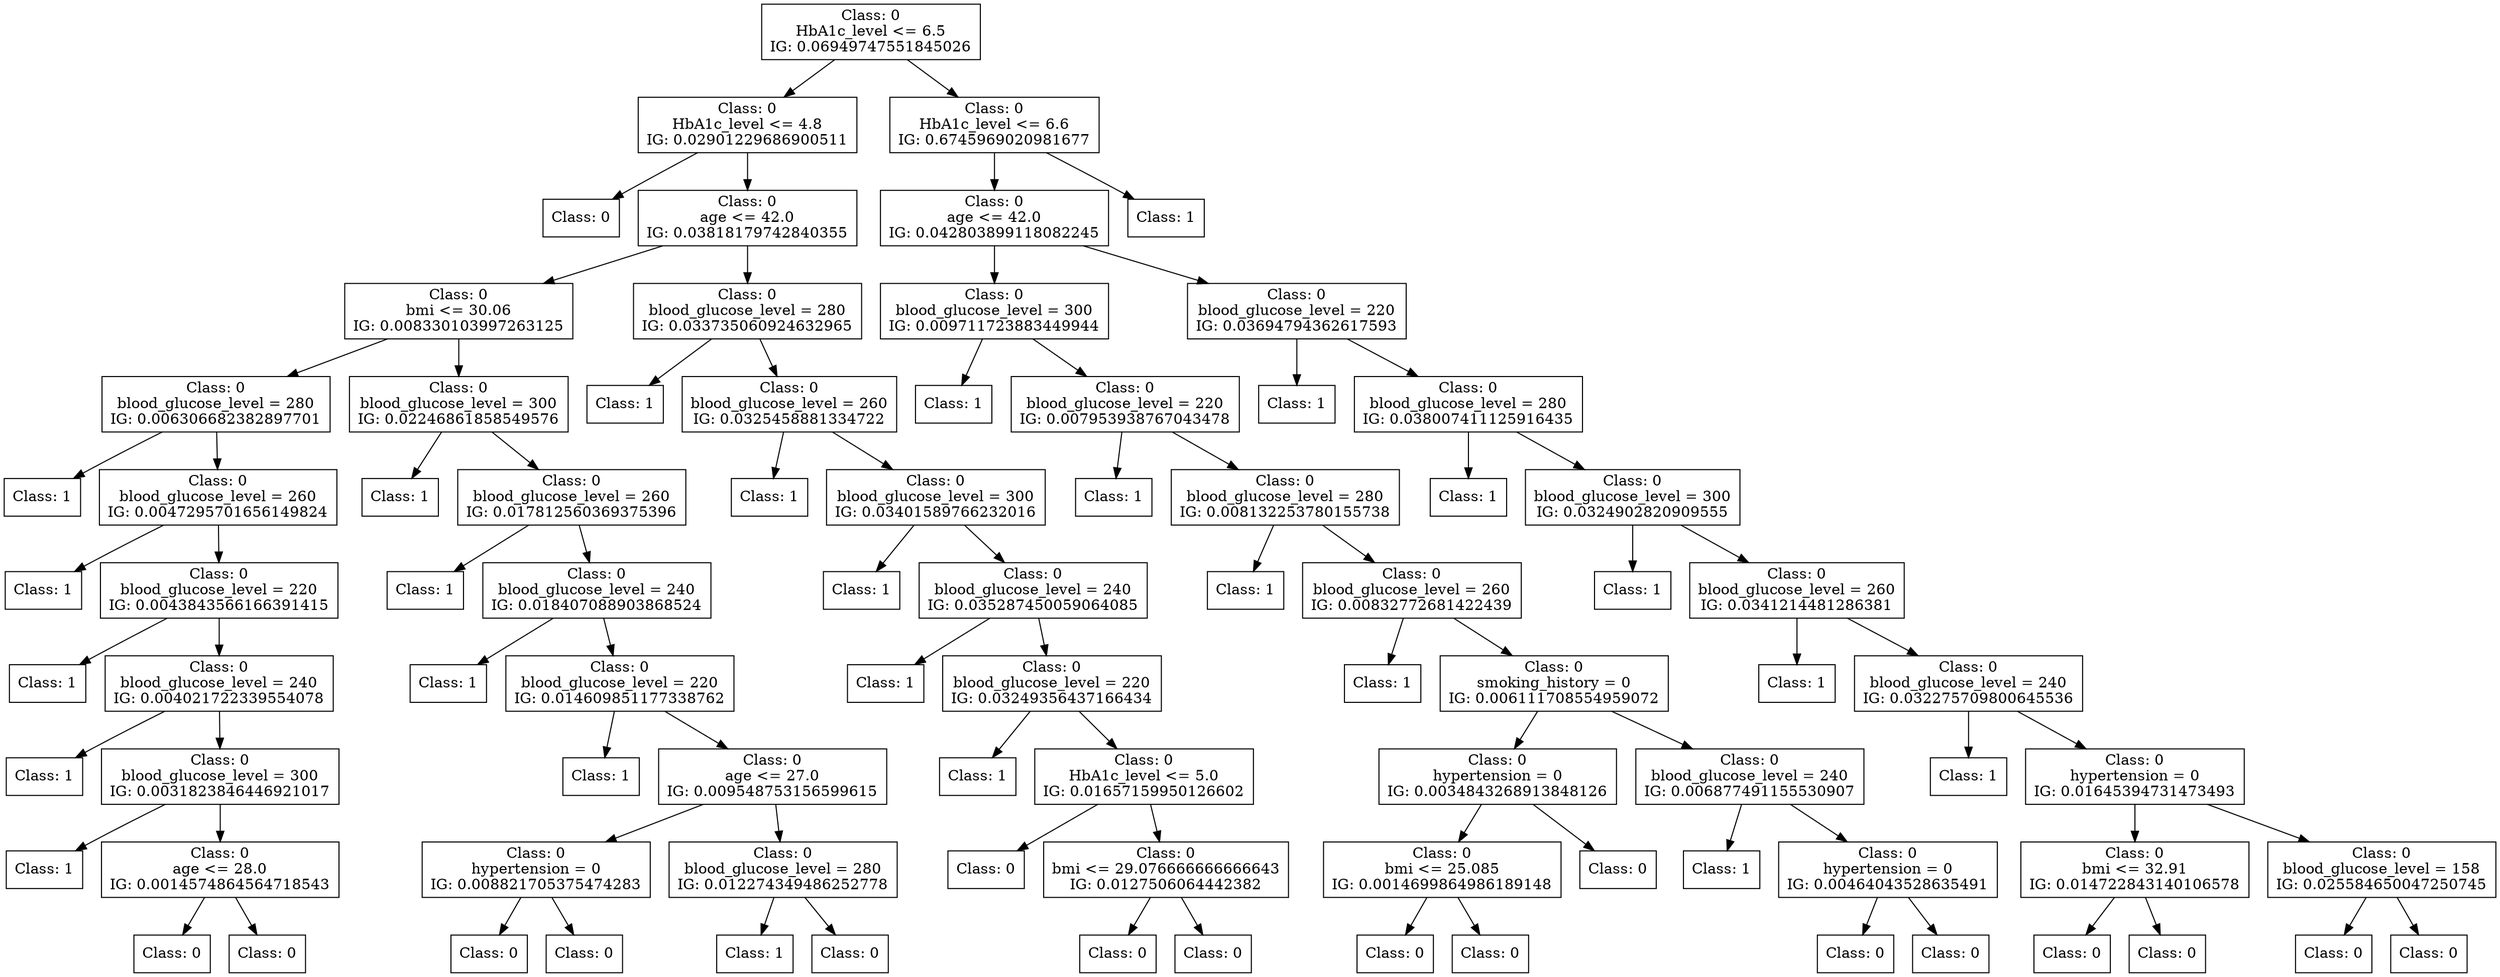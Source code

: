 digraph DecisionTree {
	rankdir=TD;
	node [shape=box];
	139777364918624 [label="Class: 0
HbA1c_level <= 6.5
IG: 0.06949747551845026"];
	139777365030560 [label="Class: 0
HbA1c_level <= 4.8
IG: 0.02901229686900511"];
	139777364918624 -> 139777365030560;
	139777365026240 [label="Class: 0
"];
	139777365030560 -> 139777365026240;
	139777365030512 [label="Class: 0
age <= 42.0
IG: 0.03818179742840355"];
	139777365030560 -> 139777365030512;
	139777365026288 [label="Class: 0
bmi <= 30.06
IG: 0.008330103997263125"];
	139777365030512 -> 139777365026288;
	139777365030080 [label="Class: 0
blood_glucose_level = 280
IG: 0.006306682382897701"];
	139777365026288 -> 139777365030080;
	139777365031040 [label="Class: 1
"];
	139777365030080 -> 139777365031040;
	139777365029120 [label="Class: 0
blood_glucose_level = 260
IG: 0.0047295701656149824"];
	139777365030080 -> 139777365029120;
	139777365030416 [label="Class: 1
"];
	139777365029120 -> 139777365030416;
	139777365031664 [label="Class: 0
blood_glucose_level = 220
IG: 0.0043843566166391415"];
	139777365029120 -> 139777365031664;
	139777365031472 [label="Class: 1
"];
	139777365031664 -> 139777365031472;
	139777365031856 [label="Class: 0
blood_glucose_level = 240
IG: 0.004021722339554078"];
	139777365031664 -> 139777365031856;
	139777365030032 [label="Class: 1
"];
	139777365031856 -> 139777365030032;
	139777365029312 [label="Class: 0
blood_glucose_level = 300
IG: 0.0031823846446921017"];
	139777365031856 -> 139777365029312;
	139777365032240 [label="Class: 1
"];
	139777365029312 -> 139777365032240;
	139777365029888 [label="Class: 0
age <= 28.0
IG: 0.0014574864564718543"];
	139777365029312 -> 139777365029888;
	139777365031184 [label="Class: 0
"];
	139777365029888 -> 139777365031184;
	139777365030608 [label="Class: 0
"];
	139777365029888 -> 139777365030608;
	139777365029504 [label="Class: 0
blood_glucose_level = 300
IG: 0.02246861858549576"];
	139777365026288 -> 139777365029504;
	139777365030992 [label="Class: 1
"];
	139777365029504 -> 139777365030992;
	139777365032624 [label="Class: 0
blood_glucose_level = 260
IG: 0.017812560369375396"];
	139777365029504 -> 139777365032624;
	139777365028640 [label="Class: 1
"];
	139777365032624 -> 139777365028640;
	139777365031376 [label="Class: 0
blood_glucose_level = 240
IG: 0.018407088903868524"];
	139777365032624 -> 139777365031376;
	139777365026960 [label="Class: 1
"];
	139777365031376 -> 139777365026960;
	139777365030320 [label="Class: 0
blood_glucose_level = 220
IG: 0.014609851177338762"];
	139777365031376 -> 139777365030320;
	139777365028976 [label="Class: 1
"];
	139777365030320 -> 139777365028976;
	139777365031616 [label="Class: 0
age <= 27.0
IG: 0.009548753156599615"];
	139777365030320 -> 139777365031616;
	139777365030704 [label="Class: 0
hypertension = 0
IG: 0.008821705375474283"];
	139777365031616 -> 139777365030704;
	139777365029456 [label="Class: 0
"];
	139777365030704 -> 139777365029456;
	139777365028592 [label="Class: 0
"];
	139777365030704 -> 139777365028592;
	139777365030800 [label="Class: 0
blood_glucose_level = 280
IG: 0.012274349486252778"];
	139777365031616 -> 139777365030800;
	139777365031136 [label="Class: 1
"];
	139777365030800 -> 139777365031136;
	139777365030224 [label="Class: 0
"];
	139777365030800 -> 139777365030224;
	139777365029024 [label="Class: 0
blood_glucose_level = 280
IG: 0.033735060924632965"];
	139777365030512 -> 139777365029024;
	139777365032288 [label="Class: 1
"];
	139777365029024 -> 139777365032288;
	139777365029984 [label="Class: 0
blood_glucose_level = 260
IG: 0.0325458881334722"];
	139777365029024 -> 139777365029984;
	139777365032576 [label="Class: 1
"];
	139777365029984 -> 139777365032576;
	139777365030656 [label="Class: 0
blood_glucose_level = 300
IG: 0.03401589766232016"];
	139777365029984 -> 139777365030656;
	139777365032192 [label="Class: 1
"];
	139777365030656 -> 139777365032192;
	139777365026720 [label="Class: 0
blood_glucose_level = 240
IG: 0.035287450059064085"];
	139777365030656 -> 139777365026720;
	139777365032000 [label="Class: 1
"];
	139777365026720 -> 139777365032000;
	139777365030272 [label="Class: 0
blood_glucose_level = 220
IG: 0.03249356437166434"];
	139777365026720 -> 139777365030272;
	139777365034464 [label="Class: 1
"];
	139777365030272 -> 139777365034464;
	139777365034368 [label="Class: 0
HbA1c_level <= 5.0
IG: 0.01657159950126602"];
	139777365030272 -> 139777365034368;
	139777365033648 [label="Class: 0
"];
	139777365034368 -> 139777365033648;
	139777365034416 [label="Class: 0
bmi <= 29.076666666666643
IG: 0.0127506064442382"];
	139777365034368 -> 139777365034416;
	139777365033744 [label="Class: 0
"];
	139777365034416 -> 139777365033744;
	139777365034992 [label="Class: 0
"];
	139777365034416 -> 139777365034992;
	139777365027248 [label="Class: 0
HbA1c_level <= 6.6
IG: 0.6745969020981677"];
	139777364918624 -> 139777365027248;
	139777365035184 [label="Class: 0
age <= 42.0
IG: 0.042803899118082245"];
	139777365027248 -> 139777365035184;
	139777365034320 [label="Class: 0
blood_glucose_level = 300
IG: 0.009711723883449944"];
	139777365035184 -> 139777365034320;
	139777365033408 [label="Class: 1
"];
	139777365034320 -> 139777365033408;
	139777365035472 [label="Class: 0
blood_glucose_level = 220
IG: 0.007953938767043478"];
	139777365034320 -> 139777365035472;
	139777365034080 [label="Class: 1
"];
	139777365035472 -> 139777365034080;
	139777365035904 [label="Class: 0
blood_glucose_level = 280
IG: 0.008132253780155738"];
	139777365035472 -> 139777365035904;
	139777365033120 [label="Class: 1
"];
	139777365035904 -> 139777365033120;
	139777365034752 [label="Class: 0
blood_glucose_level = 260
IG: 0.00832772681422439"];
	139777365035904 -> 139777365034752;
	139777365033456 [label="Class: 1
"];
	139777365034752 -> 139777365033456;
	139777365033024 [label="Class: 0
smoking_history = 0
IG: 0.006111708554959072"];
	139777365034752 -> 139777365033024;
	139777365036528 [label="Class: 0
hypertension = 0
IG: 0.0034843268913848126"];
	139777365033024 -> 139777365036528;
	139777365035280 [label="Class: 0
bmi <= 25.085
IG: 0.0014699864986189148"];
	139777365036528 -> 139777365035280;
	139777365036912 [label="Class: 0
"];
	139777365035280 -> 139777365036912;
	139777365035616 [label="Class: 0
"];
	139777365035280 -> 139777365035616;
	139777365036672 [label="Class: 0
"];
	139777365036528 -> 139777365036672;
	139777365034944 [label="Class: 0
blood_glucose_level = 240
IG: 0.006877491155530907"];
	139777365033024 -> 139777365034944;
	139777365035568 [label="Class: 1
"];
	139777365034944 -> 139777365035568;
	139777365036624 [label="Class: 0
hypertension = 0
IG: 0.00464043528635491"];
	139777365034944 -> 139777365036624;
	139777365033936 [label="Class: 0
"];
	139777365036624 -> 139777365033936;
	139777365035808 [label="Class: 0
"];
	139777365036624 -> 139777365035808;
	139777365035328 [label="Class: 0
blood_glucose_level = 220
IG: 0.03694794362617593"];
	139777365035184 -> 139777365035328;
	139777365034848 [label="Class: 1
"];
	139777365035328 -> 139777365034848;
	139777365037152 [label="Class: 0
blood_glucose_level = 280
IG: 0.038007411125916435"];
	139777365035328 -> 139777365037152;
	139777365034512 [label="Class: 1
"];
	139777365037152 -> 139777365034512;
	139777365037200 [label="Class: 0
blood_glucose_level = 300
IG: 0.0324902820909555"];
	139777365037152 -> 139777365037200;
	139777365035664 [label="Class: 1
"];
	139777365037200 -> 139777365035664;
	139777365033600 [label="Class: 0
blood_glucose_level = 260
IG: 0.0341214481286381"];
	139777365037200 -> 139777365033600;
	139777365033072 [label="Class: 1
"];
	139777365033600 -> 139777365033072;
	139777365036192 [label="Class: 0
blood_glucose_level = 240
IG: 0.032275709800645536"];
	139777365033600 -> 139777365036192;
	139777365033888 [label="Class: 1
"];
	139777365036192 -> 139777365033888;
	139777365036816 [label="Class: 0
hypertension = 0
IG: 0.01645394731473493"];
	139777365036192 -> 139777365036816;
	139777365035424 [label="Class: 0
bmi <= 32.91
IG: 0.014722843140106578"];
	139777365036816 -> 139777365035424;
	139777365037104 [label="Class: 0
"];
	139777365035424 -> 139777365037104;
	139777365034560 [label="Class: 0
"];
	139777365035424 -> 139777365034560;
	139777365036048 [label="Class: 0
blood_glucose_level = 158
IG: 0.025584650047250745"];
	139777365036816 -> 139777365036048;
	139777365036720 [label="Class: 0
"];
	139777365036048 -> 139777365036720;
	139777365037488 [label="Class: 0
"];
	139777365036048 -> 139777365037488;
	139777365034128 [label="Class: 1
"];
	139777365027248 -> 139777365034128;
}
